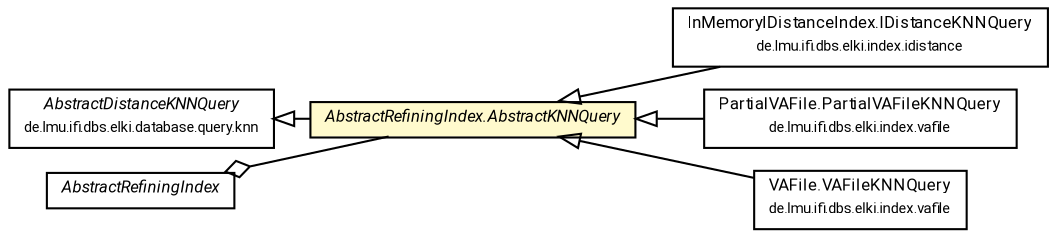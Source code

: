 #!/usr/local/bin/dot
#
# Class diagram 
# Generated by UMLGraph version R5_7_2-60-g0e99a6 (http://www.spinellis.gr/umlgraph/)
#

digraph G {
	graph [fontnames="svg"]
	edge [fontname="Roboto",fontsize=7,labelfontname="Roboto",labelfontsize=7,color="black"];
	node [fontname="Roboto",fontcolor="black",fontsize=8,shape=plaintext,margin=0,width=0,height=0];
	nodesep=0.15;
	ranksep=0.25;
	rankdir=LR;
	// de.lmu.ifi.dbs.elki.index.idistance.InMemoryIDistanceIndex<O>.IDistanceKNNQuery
	c1335762 [label=<<table title="de.lmu.ifi.dbs.elki.index.idistance.InMemoryIDistanceIndex.IDistanceKNNQuery" border="0" cellborder="1" cellspacing="0" cellpadding="2" href="idistance/InMemoryIDistanceIndex.IDistanceKNNQuery.html" target="_parent">
		<tr><td><table border="0" cellspacing="0" cellpadding="1">
		<tr><td align="center" balign="center"> <font face="Roboto">InMemoryIDistanceIndex.IDistanceKNNQuery</font> </td></tr>
		<tr><td align="center" balign="center"> <font face="Roboto" point-size="7.0">de.lmu.ifi.dbs.elki.index.idistance</font> </td></tr>
		</table></td></tr>
		</table>>, URL="idistance/InMemoryIDistanceIndex.IDistanceKNNQuery.html"];
	// de.lmu.ifi.dbs.elki.database.query.knn.AbstractDistanceKNNQuery<O>
	c1337954 [label=<<table title="de.lmu.ifi.dbs.elki.database.query.knn.AbstractDistanceKNNQuery" border="0" cellborder="1" cellspacing="0" cellpadding="2" href="../database/query/knn/AbstractDistanceKNNQuery.html" target="_parent">
		<tr><td><table border="0" cellspacing="0" cellpadding="1">
		<tr><td align="center" balign="center"> <font face="Roboto"><i>AbstractDistanceKNNQuery</i></font> </td></tr>
		<tr><td align="center" balign="center"> <font face="Roboto" point-size="7.0">de.lmu.ifi.dbs.elki.database.query.knn</font> </td></tr>
		</table></td></tr>
		</table>>, URL="../database/query/knn/AbstractDistanceKNNQuery.html"];
	// de.lmu.ifi.dbs.elki.index.AbstractRefiningIndex<O>
	c1338073 [label=<<table title="de.lmu.ifi.dbs.elki.index.AbstractRefiningIndex" border="0" cellborder="1" cellspacing="0" cellpadding="2" href="AbstractRefiningIndex.html" target="_parent">
		<tr><td><table border="0" cellspacing="0" cellpadding="1">
		<tr><td align="center" balign="center"> <font face="Roboto"><i>AbstractRefiningIndex</i></font> </td></tr>
		</table></td></tr>
		</table>>, URL="AbstractRefiningIndex.html"];
	// de.lmu.ifi.dbs.elki.index.AbstractRefiningIndex<O>.AbstractKNNQuery
	c1338075 [label=<<table title="de.lmu.ifi.dbs.elki.index.AbstractRefiningIndex.AbstractKNNQuery" border="0" cellborder="1" cellspacing="0" cellpadding="2" bgcolor="lemonChiffon" href="AbstractRefiningIndex.AbstractKNNQuery.html" target="_parent">
		<tr><td><table border="0" cellspacing="0" cellpadding="1">
		<tr><td align="center" balign="center"> <font face="Roboto"><i>AbstractRefiningIndex.AbstractKNNQuery</i></font> </td></tr>
		</table></td></tr>
		</table>>, URL="AbstractRefiningIndex.AbstractKNNQuery.html"];
	// de.lmu.ifi.dbs.elki.index.vafile.PartialVAFile<V extends de.lmu.ifi.dbs.elki.data.NumberVector>.PartialVAFileKNNQuery
	c1338367 [label=<<table title="de.lmu.ifi.dbs.elki.index.vafile.PartialVAFile.PartialVAFileKNNQuery" border="0" cellborder="1" cellspacing="0" cellpadding="2" href="vafile/PartialVAFile.PartialVAFileKNNQuery.html" target="_parent">
		<tr><td><table border="0" cellspacing="0" cellpadding="1">
		<tr><td align="center" balign="center"> <font face="Roboto">PartialVAFile.PartialVAFileKNNQuery</font> </td></tr>
		<tr><td align="center" balign="center"> <font face="Roboto" point-size="7.0">de.lmu.ifi.dbs.elki.index.vafile</font> </td></tr>
		</table></td></tr>
		</table>>, URL="vafile/PartialVAFile.PartialVAFileKNNQuery.html"];
	// de.lmu.ifi.dbs.elki.index.vafile.VAFile<V extends de.lmu.ifi.dbs.elki.data.NumberVector>.VAFileKNNQuery
	c1338373 [label=<<table title="de.lmu.ifi.dbs.elki.index.vafile.VAFile.VAFileKNNQuery" border="0" cellborder="1" cellspacing="0" cellpadding="2" href="vafile/VAFile.VAFileKNNQuery.html" target="_parent">
		<tr><td><table border="0" cellspacing="0" cellpadding="1">
		<tr><td align="center" balign="center"> <font face="Roboto">VAFile.VAFileKNNQuery</font> </td></tr>
		<tr><td align="center" balign="center"> <font face="Roboto" point-size="7.0">de.lmu.ifi.dbs.elki.index.vafile</font> </td></tr>
		</table></td></tr>
		</table>>, URL="vafile/VAFile.VAFileKNNQuery.html"];
	// de.lmu.ifi.dbs.elki.index.idistance.InMemoryIDistanceIndex<O>.IDistanceKNNQuery extends de.lmu.ifi.dbs.elki.index.AbstractRefiningIndex<O>.AbstractKNNQuery
	c1338075 -> c1335762 [arrowtail=empty,dir=back,weight=10];
	// de.lmu.ifi.dbs.elki.index.AbstractRefiningIndex<O> has de.lmu.ifi.dbs.elki.index.AbstractRefiningIndex<O>.AbstractKNNQuery
	c1338073 -> c1338075 [arrowhead=none,arrowtail=ediamond,dir=back,weight=4];
	// de.lmu.ifi.dbs.elki.index.AbstractRefiningIndex<O>.AbstractKNNQuery extends de.lmu.ifi.dbs.elki.database.query.knn.AbstractDistanceKNNQuery<O>
	c1337954 -> c1338075 [arrowtail=empty,dir=back,weight=10];
	// de.lmu.ifi.dbs.elki.index.vafile.PartialVAFile<V extends de.lmu.ifi.dbs.elki.data.NumberVector>.PartialVAFileKNNQuery extends de.lmu.ifi.dbs.elki.index.AbstractRefiningIndex<O>.AbstractKNNQuery
	c1338075 -> c1338367 [arrowtail=empty,dir=back,weight=10];
	// de.lmu.ifi.dbs.elki.index.vafile.VAFile<V extends de.lmu.ifi.dbs.elki.data.NumberVector>.VAFileKNNQuery extends de.lmu.ifi.dbs.elki.index.AbstractRefiningIndex<O>.AbstractKNNQuery
	c1338075 -> c1338373 [arrowtail=empty,dir=back,weight=10];
}

